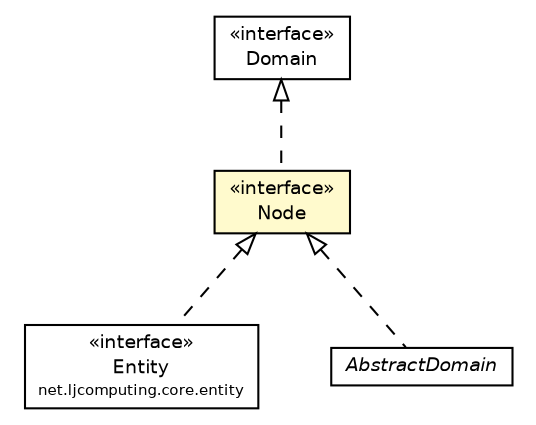 #!/usr/local/bin/dot
#
# Class diagram 
# Generated by UMLGraph version R5_6 (http://www.umlgraph.org/)
#

digraph G {
	edge [fontname="Helvetica",fontsize=10,labelfontname="Helvetica",labelfontsize=10];
	node [fontname="Helvetica",fontsize=10,shape=plaintext];
	nodesep=0.25;
	ranksep=0.5;
	// net.ljcomputing.core.entity.Entity
	c138 [label=<<table title="net.ljcomputing.core.entity.Entity" border="0" cellborder="1" cellspacing="0" cellpadding="2" port="p" href="../entity/Entity.html">
		<tr><td><table border="0" cellspacing="0" cellpadding="1">
<tr><td align="center" balign="center"> &#171;interface&#187; </td></tr>
<tr><td align="center" balign="center"> Entity </td></tr>
<tr><td align="center" balign="center"><font point-size="7.0"> net.ljcomputing.core.entity </font></td></tr>
		</table></td></tr>
		</table>>, URL="../entity/Entity.html", fontname="Helvetica", fontcolor="black", fontsize=9.0];
	// net.ljcomputing.core.domain.Domain
	c139 [label=<<table title="net.ljcomputing.core.domain.Domain" border="0" cellborder="1" cellspacing="0" cellpadding="2" port="p" href="./Domain.html">
		<tr><td><table border="0" cellspacing="0" cellpadding="1">
<tr><td align="center" balign="center"> &#171;interface&#187; </td></tr>
<tr><td align="center" balign="center"> Domain </td></tr>
		</table></td></tr>
		</table>>, URL="./Domain.html", fontname="Helvetica", fontcolor="black", fontsize=9.0];
	// net.ljcomputing.core.domain.Node
	c140 [label=<<table title="net.ljcomputing.core.domain.Node" border="0" cellborder="1" cellspacing="0" cellpadding="2" port="p" bgcolor="lemonChiffon" href="./Node.html">
		<tr><td><table border="0" cellspacing="0" cellpadding="1">
<tr><td align="center" balign="center"> &#171;interface&#187; </td></tr>
<tr><td align="center" balign="center"> Node </td></tr>
		</table></td></tr>
		</table>>, URL="./Node.html", fontname="Helvetica", fontcolor="black", fontsize=9.0];
	// net.ljcomputing.core.domain.AbstractDomain
	c141 [label=<<table title="net.ljcomputing.core.domain.AbstractDomain" border="0" cellborder="1" cellspacing="0" cellpadding="2" port="p" href="./AbstractDomain.html">
		<tr><td><table border="0" cellspacing="0" cellpadding="1">
<tr><td align="center" balign="center"><font face="Helvetica-Oblique"> AbstractDomain </font></td></tr>
		</table></td></tr>
		</table>>, URL="./AbstractDomain.html", fontname="Helvetica", fontcolor="black", fontsize=9.0];
	//net.ljcomputing.core.entity.Entity implements net.ljcomputing.core.domain.Node
	c140:p -> c138:p [dir=back,arrowtail=empty,style=dashed];
	//net.ljcomputing.core.domain.Node implements net.ljcomputing.core.domain.Domain
	c139:p -> c140:p [dir=back,arrowtail=empty,style=dashed];
	//net.ljcomputing.core.domain.AbstractDomain implements net.ljcomputing.core.domain.Node
	c140:p -> c141:p [dir=back,arrowtail=empty,style=dashed];
}

